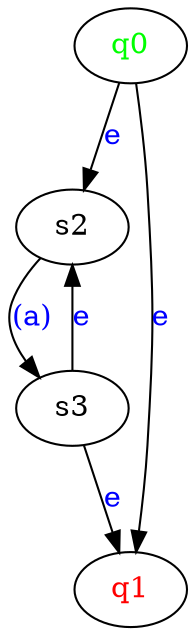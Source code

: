 digraph G {
	"s2"->"s3"[ label=<<font color="blue">(a)</font>> ];
	"q0"->"s2"[ label=<<font color="blue">e</font>> ];
	"s3"->"q1"[ label=<<font color="blue">e</font>> ];
	"s3"->"s2"[ label=<<font color="blue">e</font>> ];
	"q0"->"q1"[ label=<<font color="blue">e</font>> ];
	"q0" [ label=<<font color="green">q0</font>> ];
	"q1" [ label=<<font color="red">q1</font>> ];
	"s2";
	"s3";

}
